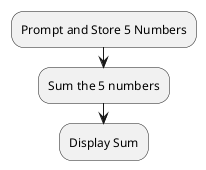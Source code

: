 @startuml
'https://plantuml.com/class-diagram


-Prompt and Store 5 Numbers
-Sum the 5 numbers
-Display Sum

@enduml